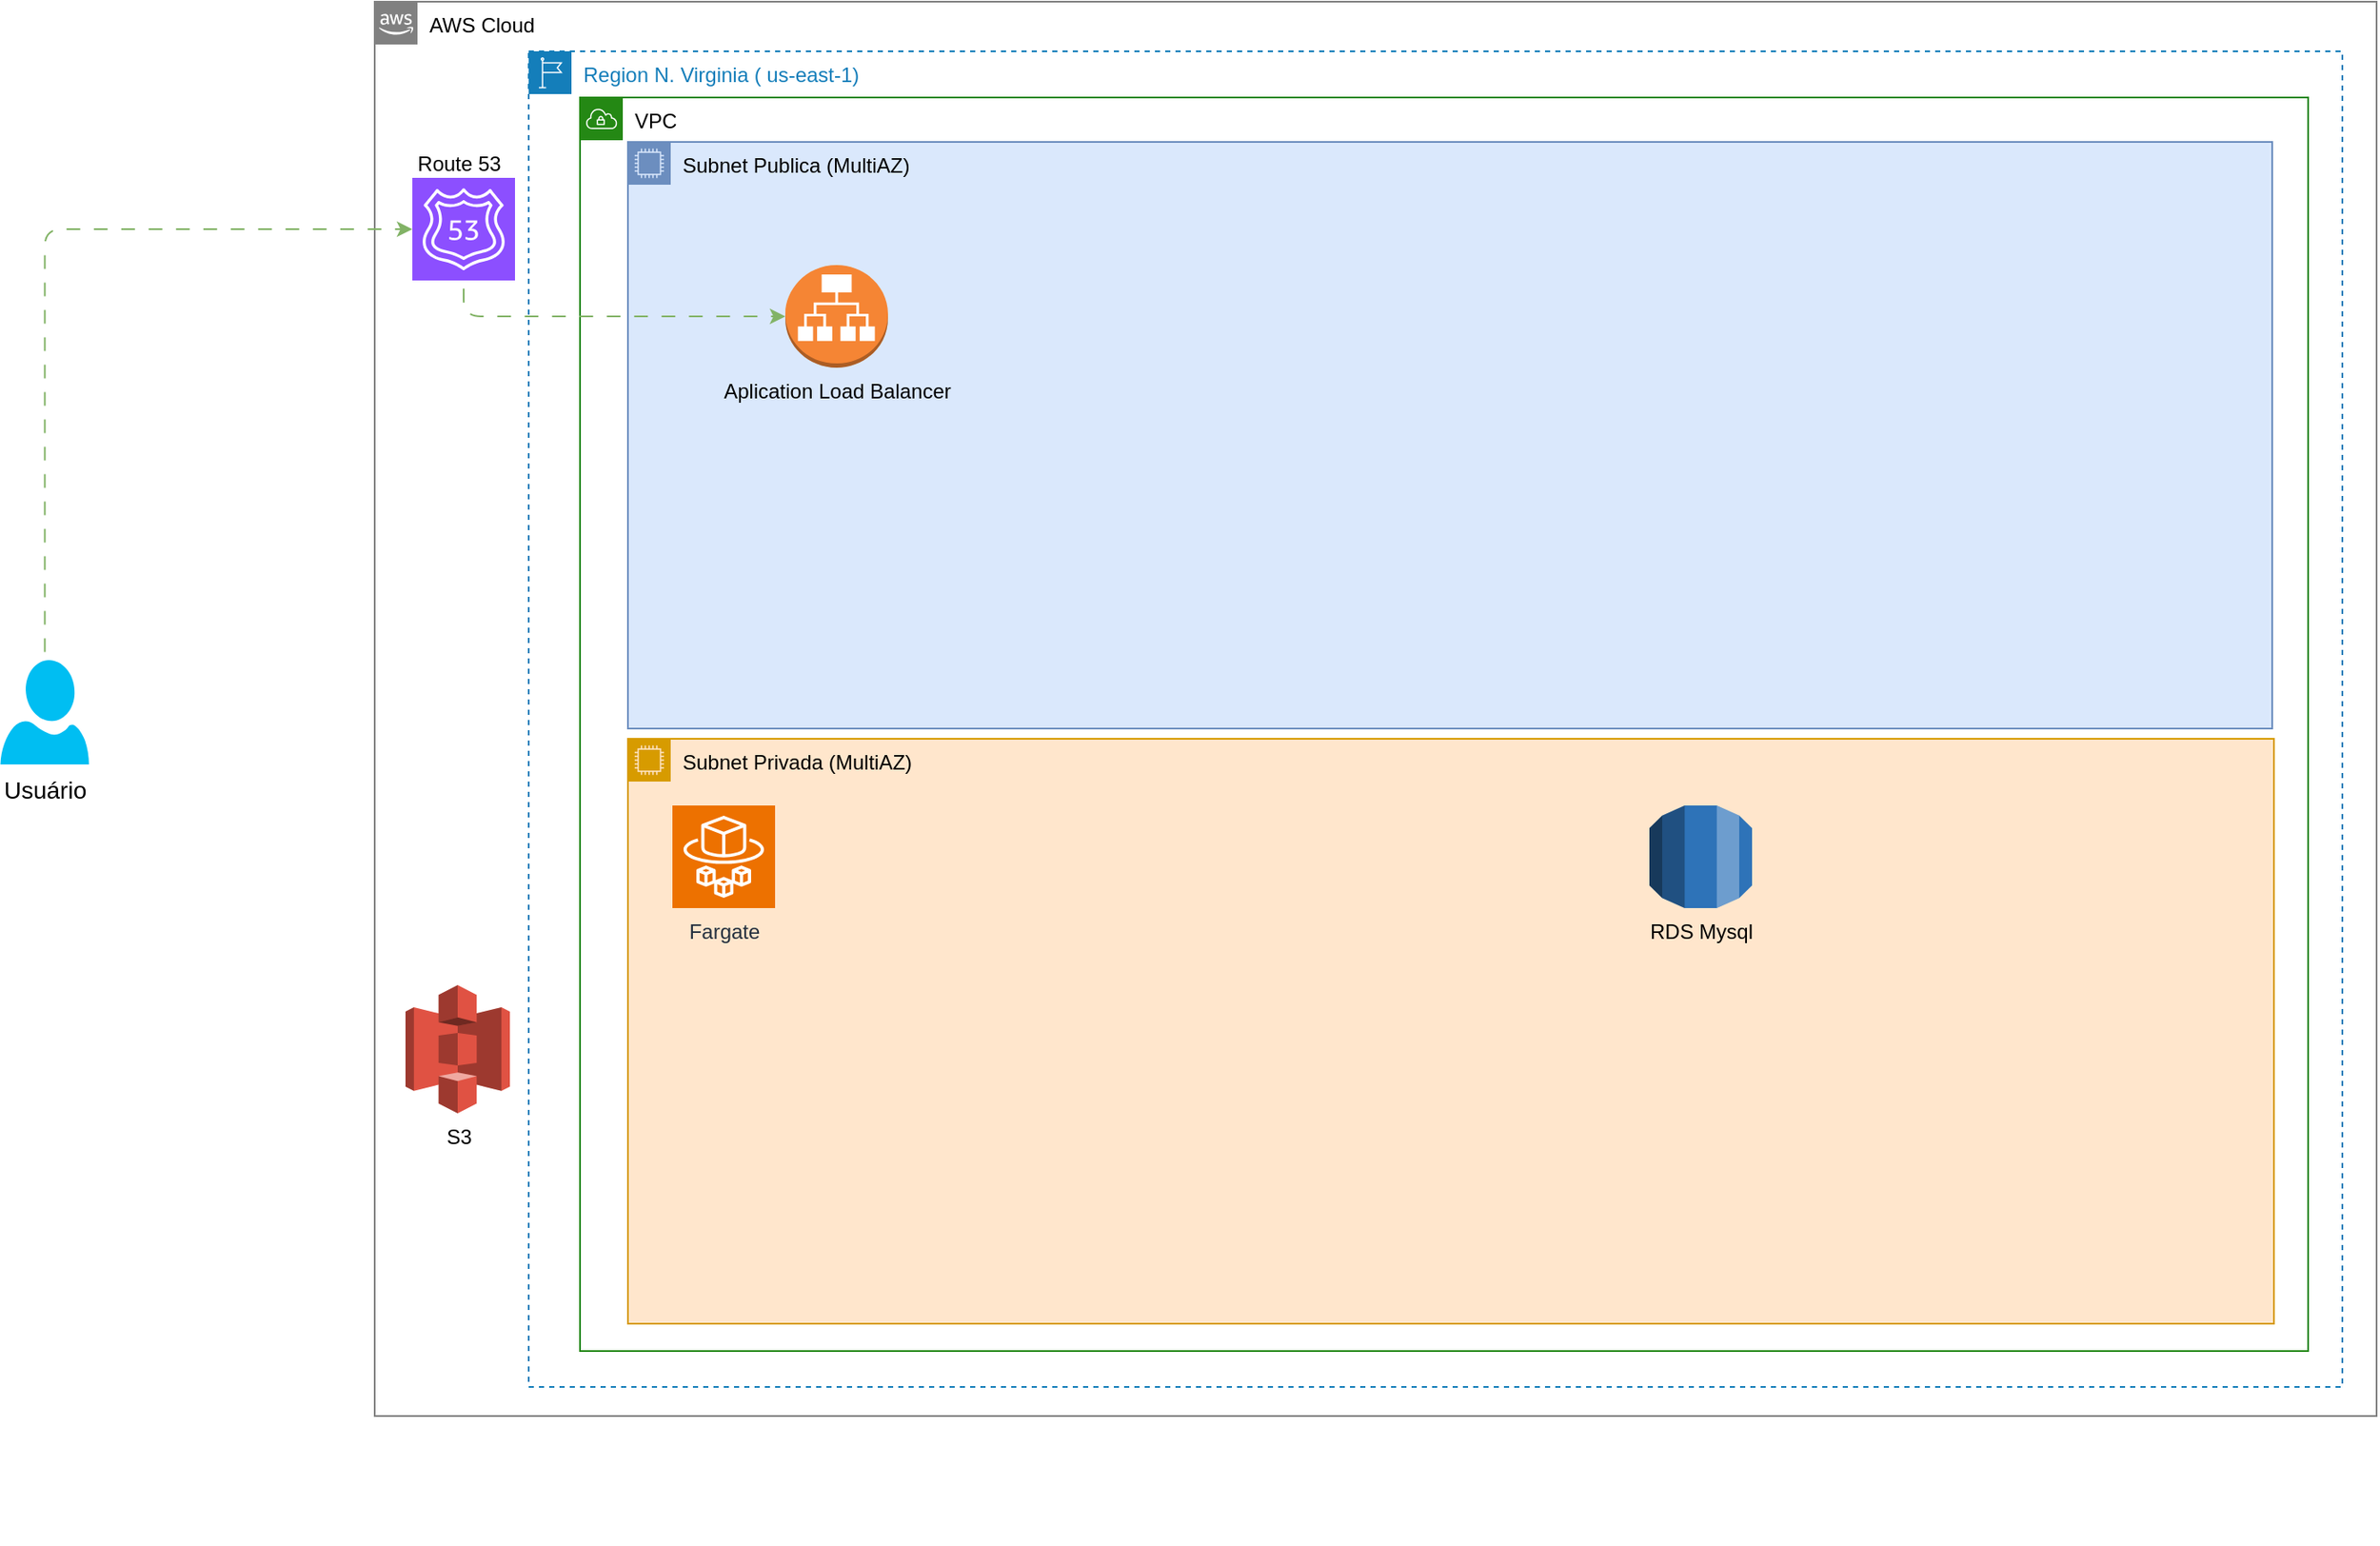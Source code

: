 <mxfile version="24.3.1" type="github">
  <diagram name="AWS Architecture Diagram" id="0">
    <mxGraphModel dx="1956" dy="853" grid="0" gridSize="10" guides="1" tooltips="1" connect="1" arrows="1" fold="1" page="0" pageScale="1" pageWidth="827" pageHeight="1169" math="0" shadow="0">
      <root>
        <mxCell id="0" />
        <mxCell id="1" parent="0" />
        <mxCell id="zx7VsjsWu4AqUhyhbmZv-16" value="&lt;font color=&quot;#000000&quot;&gt;AWS Cloud&lt;/font&gt;" style="points=[[0,0],[0.25,0],[0.5,0],[0.75,0],[1,0],[1,0.25],[1,0.5],[1,0.75],[1,1],[0.75,1],[0.5,1],[0.25,1],[0,1],[0,0.75],[0,0.5],[0,0.25]];outlineConnect=0;gradientColor=none;html=1;whiteSpace=wrap;fontSize=12;fontStyle=0;container=0;pointerEvents=0;collapsible=0;recursiveResize=0;shape=mxgraph.aws4.group;grIcon=mxgraph.aws4.group_aws_cloud_alt;strokeColor=#808080;fillColor=none;verticalAlign=top;align=left;spacingLeft=30;fontColor=#232F3E;dashed=0;" vertex="1" parent="1">
          <mxGeometry width="1170" height="827" as="geometry" />
        </mxCell>
        <mxCell id="zx7VsjsWu4AqUhyhbmZv-17" value="" style="shape=image;verticalLabelPosition=bottom;labelBackgroundColor=default;verticalAlign=top;aspect=fixed;imageAspect=0;image=https://cdn-kanjl.nitrocdn.com/gHntoYcLolfCACvcjkpntOfGqZHQvDKE/assets/images/optimized/wp-content/uploads/2021/01/e35922227955eb0e052cb60ab20de2f5.DB1-GLOBAL-NOVA-LOGO2.png;" vertex="1" parent="1">
          <mxGeometry y="836.65" width="190.11" height="65.35" as="geometry" />
        </mxCell>
        <mxCell id="zx7VsjsWu4AqUhyhbmZv-18" value="" style="sketch=0;points=[[0,0,0],[0.25,0,0],[0.5,0,0],[0.75,0,0],[1,0,0],[0,1,0],[0.25,1,0],[0.5,1,0],[0.75,1,0],[1,1,0],[0,0.25,0],[0,0.5,0],[0,0.75,0],[1,0.25,0],[1,0.5,0],[1,0.75,0]];outlineConnect=0;fontColor=#232F3E;fillColor=#8C4FFF;strokeColor=#ffffff;dashed=0;verticalLabelPosition=bottom;verticalAlign=top;align=center;html=1;fontSize=12;fontStyle=0;aspect=fixed;shape=mxgraph.aws4.resourceIcon;resIcon=mxgraph.aws4.route_53;" vertex="1" parent="1">
          <mxGeometry x="22" y="103" width="60" height="60" as="geometry" />
        </mxCell>
        <mxCell id="zx7VsjsWu4AqUhyhbmZv-19" value="&lt;font color=&quot;#000000&quot;&gt;Route 53&lt;/font&gt;" style="text;html=1;align=center;verticalAlign=middle;resizable=0;points=[];autosize=1;strokeColor=none;fillColor=none;" vertex="1" parent="1">
          <mxGeometry x="15" y="82" width="67" height="26" as="geometry" />
        </mxCell>
        <mxCell id="zx7VsjsWu4AqUhyhbmZv-21" value="Region N. Virginia ( us-east-1)" style="points=[[0,0],[0.25,0],[0.5,0],[0.75,0],[1,0],[1,0.25],[1,0.5],[1,0.75],[1,1],[0.75,1],[0.5,1],[0.25,1],[0,1],[0,0.75],[0,0.5],[0,0.25]];outlineConnect=0;gradientColor=none;html=1;whiteSpace=wrap;fontSize=12;fontStyle=0;container=0;pointerEvents=0;collapsible=0;recursiveResize=0;shape=mxgraph.aws4.group;grIcon=mxgraph.aws4.group_region;strokeColor=#147EBA;fillColor=none;verticalAlign=top;align=left;spacingLeft=30;fontColor=#147EBA;dashed=1;" vertex="1" parent="1">
          <mxGeometry x="90" y="29" width="1060" height="781" as="geometry" />
        </mxCell>
        <mxCell id="zx7VsjsWu4AqUhyhbmZv-22" value="&lt;font color=&quot;#000000&quot;&gt;VPC&lt;/font&gt;" style="points=[[0,0],[0.25,0],[0.5,0],[0.75,0],[1,0],[1,0.25],[1,0.5],[1,0.75],[1,1],[0.75,1],[0.5,1],[0.25,1],[0,1],[0,0.75],[0,0.5],[0,0.25]];outlineConnect=0;gradientColor=none;html=1;whiteSpace=wrap;fontSize=12;fontStyle=0;container=0;pointerEvents=0;collapsible=0;recursiveResize=0;shape=mxgraph.aws4.group;grIcon=mxgraph.aws4.group_vpc;strokeColor=#248814;fillColor=none;verticalAlign=top;align=left;spacingLeft=30;fontColor=#AAB7B8;dashed=0;" vertex="1" parent="1">
          <mxGeometry x="120" y="56" width="1010" height="733" as="geometry" />
        </mxCell>
        <mxCell id="zx7VsjsWu4AqUhyhbmZv-23" style="edgeStyle=orthogonalEdgeStyle;rounded=1;orthogonalLoop=1;jettySize=auto;html=1;entryX=0;entryY=0.5;entryDx=0;entryDy=0;entryPerimeter=0;fillColor=#d5e8d4;strokeColor=#82b366;flowAnimation=1;curved=0;" edge="1" parent="1" source="zx7VsjsWu4AqUhyhbmZv-49" target="zx7VsjsWu4AqUhyhbmZv-18">
          <mxGeometry relative="1" as="geometry">
            <Array as="points">
              <mxPoint x="-193" y="133" />
            </Array>
          </mxGeometry>
        </mxCell>
        <mxCell id="zx7VsjsWu4AqUhyhbmZv-26" value="Subnet Publica (MultiAZ)" style="points=[[0,0],[0.25,0],[0.5,0],[0.75,0],[1,0],[1,0.25],[1,0.5],[1,0.75],[1,1],[0.75,1],[0.5,1],[0.25,1],[0,1],[0,0.75],[0,0.5],[0,0.25]];outlineConnect=0;html=1;whiteSpace=wrap;fontSize=12;fontStyle=0;container=1;pointerEvents=0;collapsible=0;recursiveResize=0;shape=mxgraph.aws4.group;grIcon=mxgraph.aws4.group_ec2_instance_contents;strokeColor=#6c8ebf;fillColor=#dae8fc;verticalAlign=top;align=left;spacingLeft=30;dashed=0;" vertex="1" parent="1">
          <mxGeometry x="148" y="82" width="961" height="343" as="geometry" />
        </mxCell>
        <mxCell id="zx7VsjsWu4AqUhyhbmZv-61" value="Aplication Load Balancer" style="outlineConnect=0;dashed=0;verticalLabelPosition=bottom;verticalAlign=top;align=center;html=1;shape=mxgraph.aws3.application_load_balancer;fillColor=#F58534;gradientColor=none;" vertex="1" parent="zx7VsjsWu4AqUhyhbmZv-26">
          <mxGeometry x="92" y="72" width="60" height="60" as="geometry" />
        </mxCell>
        <mxCell id="zx7VsjsWu4AqUhyhbmZv-34" value="Subnet Privada (MultiAZ)" style="points=[[0,0],[0.25,0],[0.5,0],[0.75,0],[1,0],[1,0.25],[1,0.5],[1,0.75],[1,1],[0.75,1],[0.5,1],[0.25,1],[0,1],[0,0.75],[0,0.5],[0,0.25]];outlineConnect=0;html=1;whiteSpace=wrap;fontSize=12;fontStyle=0;container=1;pointerEvents=0;collapsible=0;recursiveResize=0;shape=mxgraph.aws4.group;grIcon=mxgraph.aws4.group_ec2_instance_contents;verticalAlign=top;align=left;spacingLeft=30;dashed=0;fillColor=#ffe6cc;strokeColor=#d79b00;" vertex="1" parent="1">
          <mxGeometry x="148" y="431" width="962" height="342" as="geometry" />
        </mxCell>
        <mxCell id="zx7VsjsWu4AqUhyhbmZv-62" value="RDS Mysql&lt;div&gt;&lt;br&gt;&lt;/div&gt;" style="outlineConnect=0;dashed=0;verticalLabelPosition=bottom;verticalAlign=top;align=center;html=1;shape=mxgraph.aws3.rds;fillColor=#2E73B8;gradientColor=none;" vertex="1" parent="zx7VsjsWu4AqUhyhbmZv-34">
          <mxGeometry x="597" y="39" width="60" height="60" as="geometry" />
        </mxCell>
        <mxCell id="zx7VsjsWu4AqUhyhbmZv-63" value="Fargate" style="sketch=0;points=[[0,0,0],[0.25,0,0],[0.5,0,0],[0.75,0,0],[1,0,0],[0,1,0],[0.25,1,0],[0.5,1,0],[0.75,1,0],[1,1,0],[0,0.25,0],[0,0.5,0],[0,0.75,0],[1,0.25,0],[1,0.5,0],[1,0.75,0]];outlineConnect=0;fontColor=#232F3E;fillColor=#ED7100;strokeColor=#ffffff;dashed=0;verticalLabelPosition=bottom;verticalAlign=top;align=center;html=1;fontSize=12;fontStyle=0;aspect=fixed;shape=mxgraph.aws4.resourceIcon;resIcon=mxgraph.aws4.fargate;" vertex="1" parent="zx7VsjsWu4AqUhyhbmZv-34">
          <mxGeometry x="26" y="39" width="60" height="60" as="geometry" />
        </mxCell>
        <mxCell id="zx7VsjsWu4AqUhyhbmZv-49" value="&lt;font style=&quot;font-size: 14px;&quot;&gt;Usuário&lt;/font&gt;" style="verticalLabelPosition=bottom;html=1;verticalAlign=top;align=center;strokeColor=none;fillColor=#00BEF2;shape=mxgraph.azure.user;" vertex="1" parent="1">
          <mxGeometry x="-218.75" y="385" width="51.75" height="61" as="geometry" />
        </mxCell>
        <mxCell id="zx7VsjsWu4AqUhyhbmZv-20" style="edgeStyle=orthogonalEdgeStyle;rounded=1;orthogonalLoop=1;jettySize=auto;html=1;exitX=0.5;exitY=1;exitDx=0;exitDy=0;exitPerimeter=0;entryX=0;entryY=0.5;entryDx=0;entryDy=0;entryPerimeter=0;flowAnimation=1;curved=0;fillColor=#d5e8d4;strokeColor=#82b366;" edge="1" parent="1" source="zx7VsjsWu4AqUhyhbmZv-18" target="zx7VsjsWu4AqUhyhbmZv-61">
          <mxGeometry relative="1" as="geometry">
            <mxPoint x="16.5" y="487" as="targetPoint" />
          </mxGeometry>
        </mxCell>
        <mxCell id="zx7VsjsWu4AqUhyhbmZv-64" value="S3" style="outlineConnect=0;dashed=0;verticalLabelPosition=bottom;verticalAlign=top;align=center;html=1;shape=mxgraph.aws3.s3;fillColor=#E05243;gradientColor=none;" vertex="1" parent="1">
          <mxGeometry x="18" y="575" width="61" height="75" as="geometry" />
        </mxCell>
      </root>
    </mxGraphModel>
  </diagram>
</mxfile>

